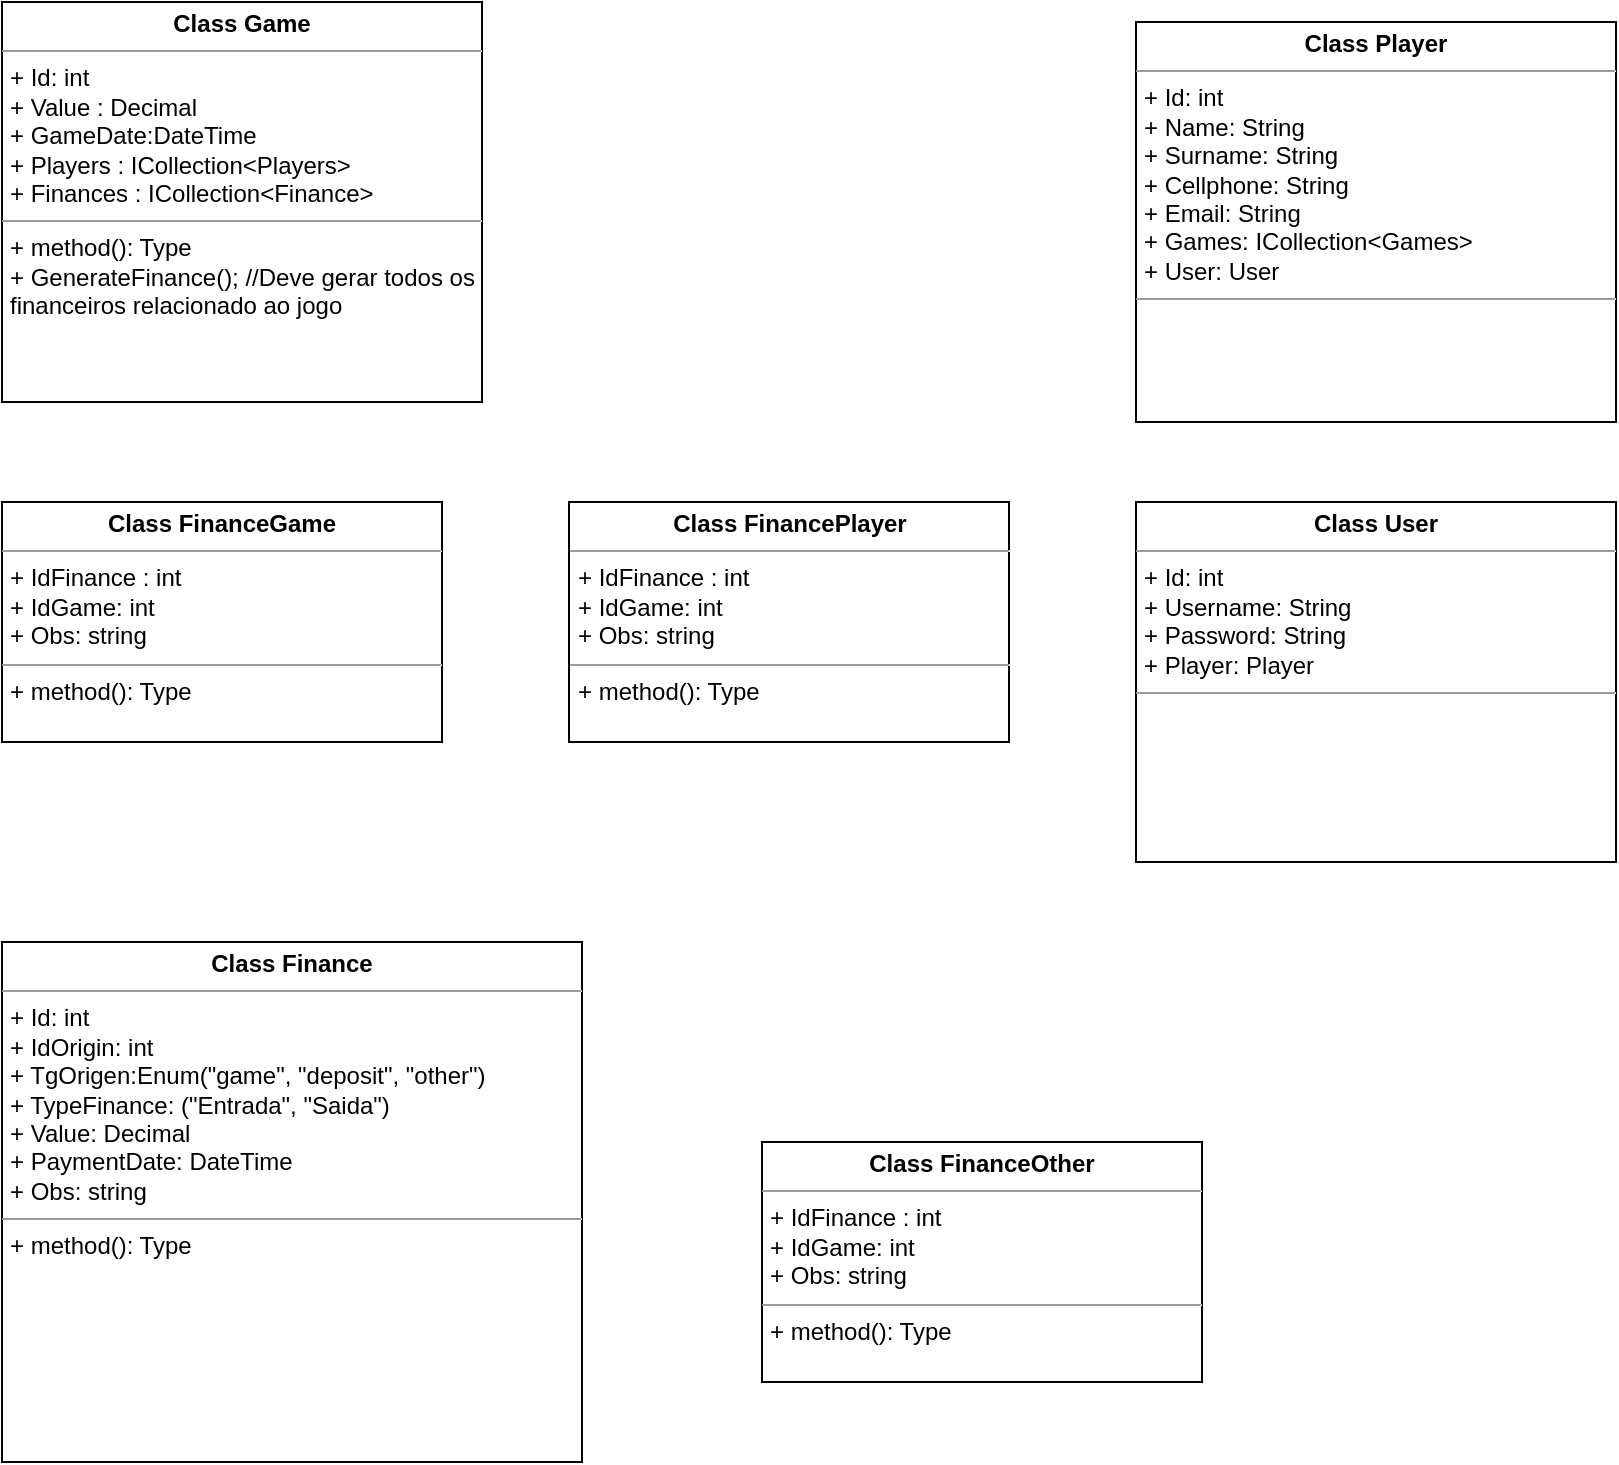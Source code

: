 <mxfile version="21.6.1" type="device">
  <diagram name="Página-1" id="Mgcyn3qiTiujeSWKsaM-">
    <mxGraphModel dx="1379" dy="756" grid="1" gridSize="10" guides="1" tooltips="1" connect="1" arrows="1" fold="1" page="1" pageScale="1" pageWidth="827" pageHeight="1169" math="0" shadow="0">
      <root>
        <mxCell id="0" />
        <mxCell id="1" parent="0" />
        <mxCell id="AUEkEl1DaGqS5iu2DeBl-2" value="&lt;p style=&quot;margin:0px;margin-top:4px;text-align:center;&quot;&gt;&lt;b&gt;Class Game&lt;/b&gt;&lt;/p&gt;&lt;hr size=&quot;1&quot;&gt;&lt;p style=&quot;margin:0px;margin-left:4px;&quot;&gt;+ Id: int&lt;/p&gt;&lt;p style=&quot;margin:0px;margin-left:4px;&quot;&gt;+ Value : Decimal&lt;/p&gt;&lt;p style=&quot;margin:0px;margin-left:4px;&quot;&gt;+ GameDate:DateTime&lt;/p&gt;&lt;p style=&quot;margin:0px;margin-left:4px;&quot;&gt;+ Players : ICollection&amp;lt;Players&amp;gt;&lt;/p&gt;&lt;p style=&quot;margin:0px;margin-left:4px;&quot;&gt;+ Finances : ICollection&amp;lt;Finance&amp;gt;&lt;/p&gt;&lt;hr size=&quot;1&quot;&gt;&lt;p style=&quot;margin:0px;margin-left:4px;&quot;&gt;+ method(): Type&lt;/p&gt;&lt;p style=&quot;margin:0px;margin-left:4px;&quot;&gt;+ GenerateFinance(); //Deve gerar todos os financeiros relacionado ao jogo&lt;/p&gt;&lt;p style=&quot;margin:0px;margin-left:4px;&quot;&gt;&lt;br&gt;&lt;/p&gt;&lt;p style=&quot;margin:0px;margin-left:4px;&quot;&gt;&lt;br&gt;&lt;/p&gt;" style="verticalAlign=top;align=left;overflow=fill;fontSize=12;fontFamily=Helvetica;html=1;whiteSpace=wrap;" parent="1" vertex="1">
          <mxGeometry x="20" y="30" width="240" height="200" as="geometry" />
        </mxCell>
        <mxCell id="AUEkEl1DaGqS5iu2DeBl-3" value="&lt;p style=&quot;margin:0px;margin-top:4px;text-align:center;&quot;&gt;&lt;b&gt;Class Finance&lt;/b&gt;&lt;/p&gt;&lt;hr size=&quot;1&quot;&gt;&lt;p style=&quot;margin:0px;margin-left:4px;&quot;&gt;+ Id: int&lt;/p&gt;&lt;p style=&quot;margin:0px;margin-left:4px;&quot;&gt;+ IdOrigin: int&lt;/p&gt;&lt;p style=&quot;margin:0px;margin-left:4px;&quot;&gt;+ TgOrigen:Enum(&quot;game&quot;, &quot;deposit&quot;, &quot;other&quot;)&lt;/p&gt;&lt;p style=&quot;margin:0px;margin-left:4px;&quot;&gt;+ TypeFinance: (&quot;Entrada&quot;, &quot;Saida&quot;)&lt;/p&gt;&lt;p style=&quot;margin:0px;margin-left:4px;&quot;&gt;+ Value: Decimal&lt;/p&gt;&lt;p style=&quot;margin:0px;margin-left:4px;&quot;&gt;+ PaymentDate: DateTime&lt;/p&gt;&lt;p style=&quot;margin:0px;margin-left:4px;&quot;&gt;+ Obs: s&lt;span style=&quot;background-color: initial;&quot;&gt;tring&lt;/span&gt;&lt;/p&gt;&lt;hr size=&quot;1&quot;&gt;&lt;p style=&quot;margin:0px;margin-left:4px;&quot;&gt;+ method(): Type&lt;/p&gt;" style="verticalAlign=top;align=left;overflow=fill;fontSize=12;fontFamily=Helvetica;html=1;whiteSpace=wrap;" parent="1" vertex="1">
          <mxGeometry x="20" y="500" width="290" height="260" as="geometry" />
        </mxCell>
        <mxCell id="AUEkEl1DaGqS5iu2DeBl-4" value="&lt;p style=&quot;margin:0px;margin-top:4px;text-align:center;&quot;&gt;&lt;b&gt;Class Player&lt;/b&gt;&lt;/p&gt;&lt;hr size=&quot;1&quot;&gt;&lt;p style=&quot;margin:0px;margin-left:4px;&quot;&gt;+ Id: int&lt;/p&gt;&lt;p style=&quot;margin:0px;margin-left:4px;&quot;&gt;+ Name: String&lt;/p&gt;&lt;p style=&quot;margin:0px;margin-left:4px;&quot;&gt;+ Surname: String&lt;/p&gt;&lt;p style=&quot;margin:0px;margin-left:4px;&quot;&gt;+ Cellphone: String&lt;/p&gt;&lt;p style=&quot;margin:0px;margin-left:4px;&quot;&gt;+ Email: String&lt;/p&gt;&lt;p style=&quot;margin:0px;margin-left:4px;&quot;&gt;+ Games: ICollection&amp;lt;Games&amp;gt;&lt;/p&gt;&lt;p style=&quot;margin:0px;margin-left:4px;&quot;&gt;&lt;span style=&quot;background-color: initial;&quot;&gt;+ User: User&lt;/span&gt;&lt;br&gt;&lt;/p&gt;&lt;hr size=&quot;1&quot;&gt;&lt;p style=&quot;margin:0px;margin-left:4px;&quot;&gt;&lt;br&gt;&lt;/p&gt;" style="verticalAlign=top;align=left;overflow=fill;fontSize=12;fontFamily=Helvetica;html=1;whiteSpace=wrap;" parent="1" vertex="1">
          <mxGeometry x="587" y="40" width="240" height="200" as="geometry" />
        </mxCell>
        <mxCell id="AUEkEl1DaGqS5iu2DeBl-6" value="&lt;p style=&quot;margin:0px;margin-top:4px;text-align:center;&quot;&gt;&lt;b&gt;Class User&lt;/b&gt;&lt;/p&gt;&lt;hr size=&quot;1&quot;&gt;&lt;p style=&quot;margin:0px;margin-left:4px;&quot;&gt;+ Id: int&lt;/p&gt;&lt;p style=&quot;margin:0px;margin-left:4px;&quot;&gt;+ Username: String&lt;/p&gt;&lt;p style=&quot;margin:0px;margin-left:4px;&quot;&gt;+ Password: String&lt;/p&gt;&lt;p style=&quot;margin:0px;margin-left:4px;&quot;&gt;&lt;span style=&quot;background-color: initial;&quot;&gt;+ Player: Player&lt;/span&gt;&lt;/p&gt;&lt;hr size=&quot;1&quot;&gt;&lt;p style=&quot;margin:0px;margin-left:4px;&quot;&gt;&lt;br&gt;&lt;/p&gt;" style="verticalAlign=top;align=left;overflow=fill;fontSize=12;fontFamily=Helvetica;html=1;whiteSpace=wrap;" parent="1" vertex="1">
          <mxGeometry x="587" y="280" width="240" height="180" as="geometry" />
        </mxCell>
        <mxCell id="e66PUX6PYpYohpr2h38z-1" value="&lt;p style=&quot;margin:0px;margin-top:4px;text-align:center;&quot;&gt;&lt;b&gt;Class FinanceGame&lt;/b&gt;&lt;/p&gt;&lt;hr size=&quot;1&quot;&gt;&lt;p style=&quot;margin:0px;margin-left:4px;&quot;&gt;+ IdFinance : int&lt;/p&gt;&lt;p style=&quot;margin:0px;margin-left:4px;&quot;&gt;+ IdGame: int&lt;/p&gt;&lt;p style=&quot;margin:0px;margin-left:4px;&quot;&gt;&lt;span style=&quot;background-color: initial;&quot;&gt;+ Obs: s&lt;/span&gt;&lt;span style=&quot;background-color: initial;&quot;&gt;tring&lt;/span&gt;&lt;br&gt;&lt;/p&gt;&lt;hr size=&quot;1&quot;&gt;&lt;p style=&quot;margin:0px;margin-left:4px;&quot;&gt;+ method(): Type&lt;/p&gt;" style="verticalAlign=top;align=left;overflow=fill;fontSize=12;fontFamily=Helvetica;html=1;whiteSpace=wrap;" vertex="1" parent="1">
          <mxGeometry x="20" y="280" width="220" height="120" as="geometry" />
        </mxCell>
        <mxCell id="e66PUX6PYpYohpr2h38z-2" value="&lt;p style=&quot;margin:0px;margin-top:4px;text-align:center;&quot;&gt;&lt;b&gt;Class FinancePlayer&lt;/b&gt;&lt;/p&gt;&lt;hr size=&quot;1&quot;&gt;&lt;p style=&quot;margin:0px;margin-left:4px;&quot;&gt;+ IdFinance : int&lt;/p&gt;&lt;p style=&quot;margin:0px;margin-left:4px;&quot;&gt;+ IdGame: int&lt;/p&gt;&lt;p style=&quot;margin:0px;margin-left:4px;&quot;&gt;&lt;span style=&quot;background-color: initial;&quot;&gt;+ Obs: s&lt;/span&gt;&lt;span style=&quot;background-color: initial;&quot;&gt;tring&lt;/span&gt;&lt;br&gt;&lt;/p&gt;&lt;hr size=&quot;1&quot;&gt;&lt;p style=&quot;margin:0px;margin-left:4px;&quot;&gt;+ method(): Type&lt;/p&gt;" style="verticalAlign=top;align=left;overflow=fill;fontSize=12;fontFamily=Helvetica;html=1;whiteSpace=wrap;" vertex="1" parent="1">
          <mxGeometry x="303.5" y="280" width="220" height="120" as="geometry" />
        </mxCell>
        <mxCell id="e66PUX6PYpYohpr2h38z-3" value="&lt;p style=&quot;margin:0px;margin-top:4px;text-align:center;&quot;&gt;&lt;b&gt;Class FinanceOther&lt;/b&gt;&lt;/p&gt;&lt;hr size=&quot;1&quot;&gt;&lt;p style=&quot;margin:0px;margin-left:4px;&quot;&gt;+ IdFinance : int&lt;/p&gt;&lt;p style=&quot;margin:0px;margin-left:4px;&quot;&gt;+ IdGame: int&lt;/p&gt;&lt;p style=&quot;margin:0px;margin-left:4px;&quot;&gt;&lt;span style=&quot;background-color: initial;&quot;&gt;+ Obs: s&lt;/span&gt;&lt;span style=&quot;background-color: initial;&quot;&gt;tring&lt;/span&gt;&lt;br&gt;&lt;/p&gt;&lt;hr size=&quot;1&quot;&gt;&lt;p style=&quot;margin:0px;margin-left:4px;&quot;&gt;+ method(): Type&lt;/p&gt;" style="verticalAlign=top;align=left;overflow=fill;fontSize=12;fontFamily=Helvetica;html=1;whiteSpace=wrap;" vertex="1" parent="1">
          <mxGeometry x="400" y="600" width="220" height="120" as="geometry" />
        </mxCell>
      </root>
    </mxGraphModel>
  </diagram>
</mxfile>
